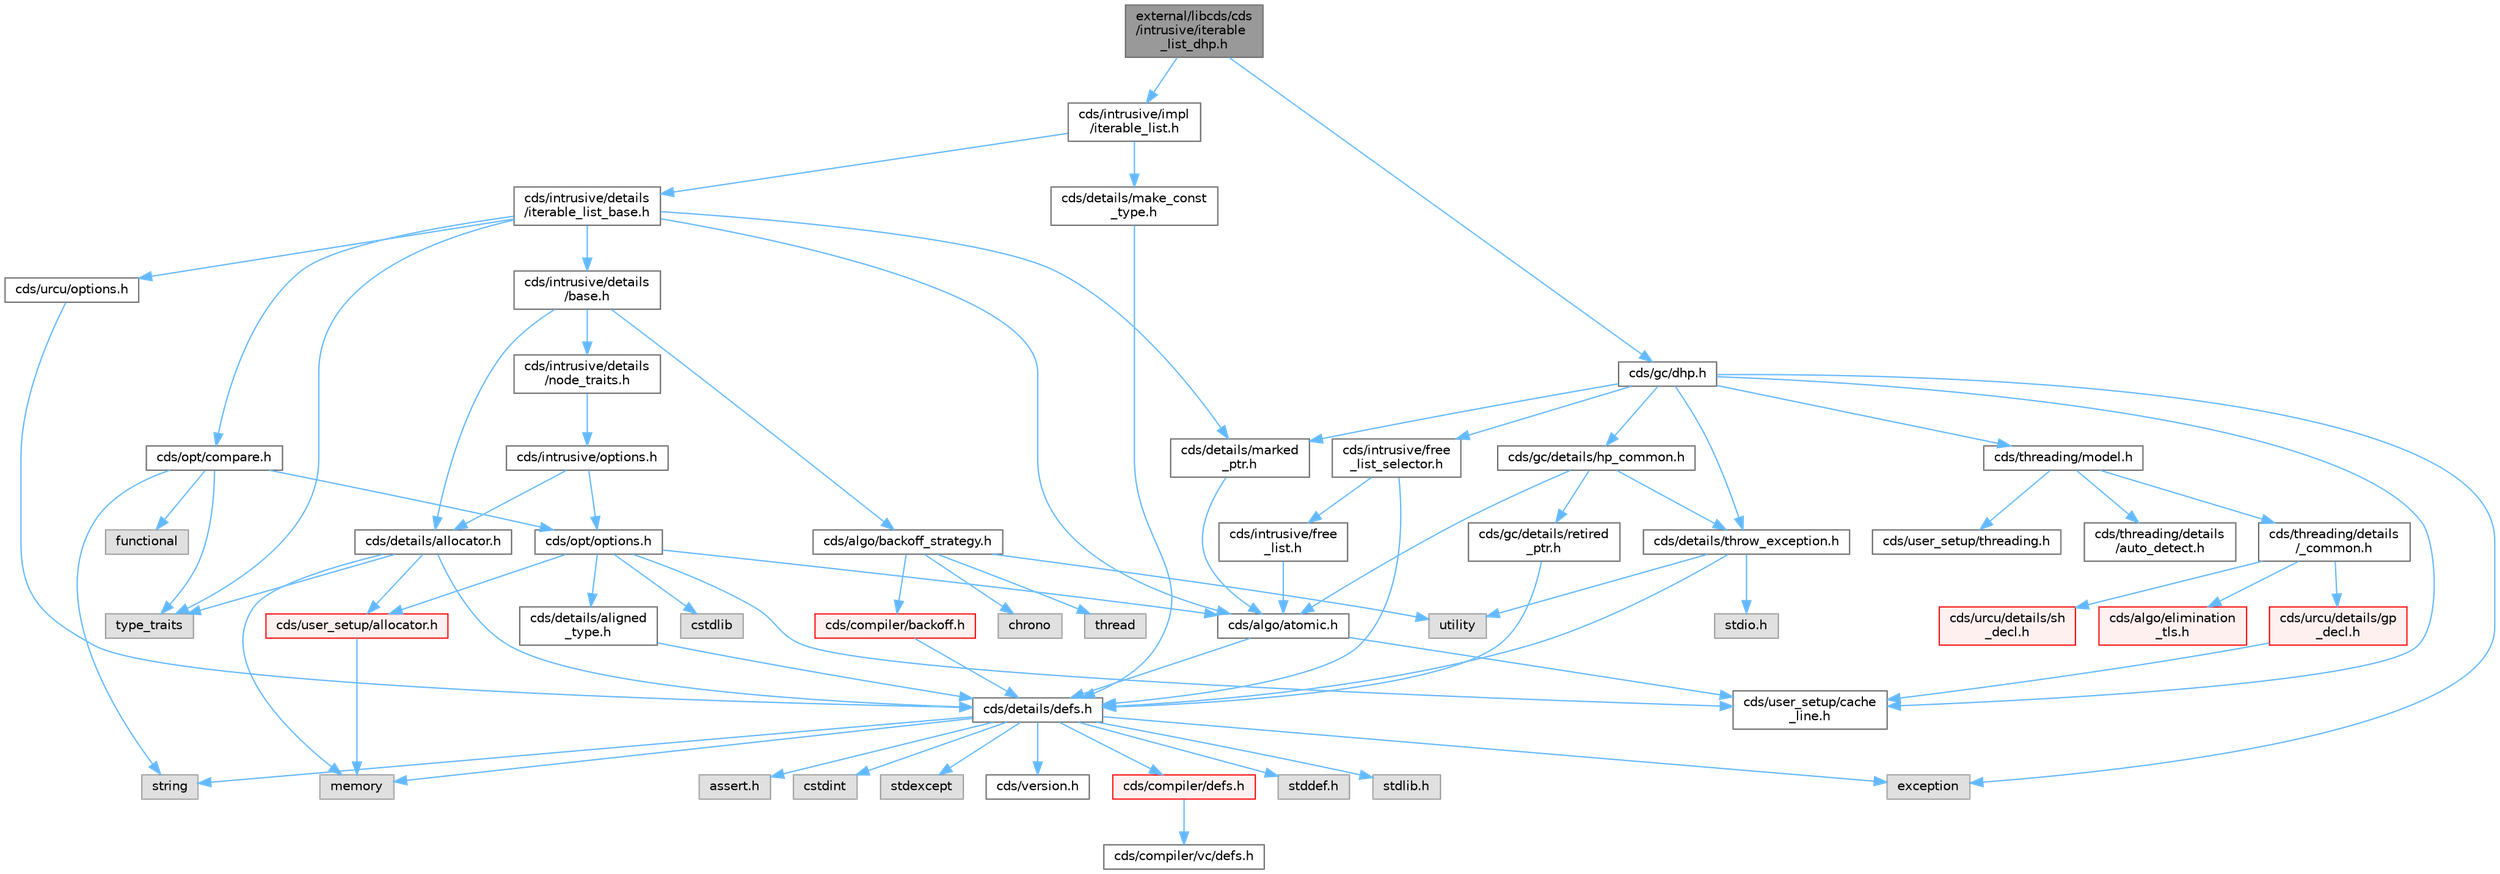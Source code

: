 digraph "external/libcds/cds/intrusive/iterable_list_dhp.h"
{
 // LATEX_PDF_SIZE
  bgcolor="transparent";
  edge [fontname=Helvetica,fontsize=10,labelfontname=Helvetica,labelfontsize=10];
  node [fontname=Helvetica,fontsize=10,shape=box,height=0.2,width=0.4];
  Node1 [id="Node000001",label="external/libcds/cds\l/intrusive/iterable\l_list_dhp.h",height=0.2,width=0.4,color="gray40", fillcolor="grey60", style="filled", fontcolor="black",tooltip=" "];
  Node1 -> Node2 [id="edge1_Node000001_Node000002",color="steelblue1",style="solid",tooltip=" "];
  Node2 [id="Node000002",label="cds/intrusive/impl\l/iterable_list.h",height=0.2,width=0.4,color="grey40", fillcolor="white", style="filled",URL="$intrusive_2impl_2iterable__list_8h.html",tooltip=" "];
  Node2 -> Node3 [id="edge2_Node000002_Node000003",color="steelblue1",style="solid",tooltip=" "];
  Node3 [id="Node000003",label="cds/intrusive/details\l/iterable_list_base.h",height=0.2,width=0.4,color="grey40", fillcolor="white", style="filled",URL="$intrusive_2details_2iterable__list__base_8h.html",tooltip=" "];
  Node3 -> Node4 [id="edge3_Node000003_Node000004",color="steelblue1",style="solid",tooltip=" "];
  Node4 [id="Node000004",label="type_traits",height=0.2,width=0.4,color="grey60", fillcolor="#E0E0E0", style="filled",tooltip=" "];
  Node3 -> Node5 [id="edge4_Node000003_Node000005",color="steelblue1",style="solid",tooltip=" "];
  Node5 [id="Node000005",label="cds/intrusive/details\l/base.h",height=0.2,width=0.4,color="grey40", fillcolor="white", style="filled",URL="$external_2libcds_2cds_2intrusive_2details_2base_8h.html",tooltip=" "];
  Node5 -> Node6 [id="edge5_Node000005_Node000006",color="steelblue1",style="solid",tooltip=" "];
  Node6 [id="Node000006",label="cds/intrusive/details\l/node_traits.h",height=0.2,width=0.4,color="grey40", fillcolor="white", style="filled",URL="$node__traits_8h.html",tooltip=" "];
  Node6 -> Node7 [id="edge6_Node000006_Node000007",color="steelblue1",style="solid",tooltip=" "];
  Node7 [id="Node000007",label="cds/intrusive/options.h",height=0.2,width=0.4,color="grey40", fillcolor="white", style="filled",URL="$intrusive_2options_8h.html",tooltip=" "];
  Node7 -> Node8 [id="edge7_Node000007_Node000008",color="steelblue1",style="solid",tooltip=" "];
  Node8 [id="Node000008",label="cds/opt/options.h",height=0.2,width=0.4,color="grey40", fillcolor="white", style="filled",URL="$opt_2options_8h.html",tooltip=" "];
  Node8 -> Node9 [id="edge8_Node000008_Node000009",color="steelblue1",style="solid",tooltip=" "];
  Node9 [id="Node000009",label="cstdlib",height=0.2,width=0.4,color="grey60", fillcolor="#E0E0E0", style="filled",tooltip=" "];
  Node8 -> Node10 [id="edge9_Node000008_Node000010",color="steelblue1",style="solid",tooltip=" "];
  Node10 [id="Node000010",label="cds/details/aligned\l_type.h",height=0.2,width=0.4,color="grey40", fillcolor="white", style="filled",URL="$aligned__type_8h.html",tooltip=" "];
  Node10 -> Node11 [id="edge10_Node000010_Node000011",color="steelblue1",style="solid",tooltip=" "];
  Node11 [id="Node000011",label="cds/details/defs.h",height=0.2,width=0.4,color="grey40", fillcolor="white", style="filled",URL="$details_2defs_8h.html",tooltip=" "];
  Node11 -> Node12 [id="edge11_Node000011_Node000012",color="steelblue1",style="solid",tooltip=" "];
  Node12 [id="Node000012",label="stddef.h",height=0.2,width=0.4,color="grey60", fillcolor="#E0E0E0", style="filled",tooltip=" "];
  Node11 -> Node13 [id="edge12_Node000011_Node000013",color="steelblue1",style="solid",tooltip=" "];
  Node13 [id="Node000013",label="stdlib.h",height=0.2,width=0.4,color="grey60", fillcolor="#E0E0E0", style="filled",tooltip=" "];
  Node11 -> Node14 [id="edge13_Node000011_Node000014",color="steelblue1",style="solid",tooltip=" "];
  Node14 [id="Node000014",label="assert.h",height=0.2,width=0.4,color="grey60", fillcolor="#E0E0E0", style="filled",tooltip=" "];
  Node11 -> Node15 [id="edge14_Node000011_Node000015",color="steelblue1",style="solid",tooltip=" "];
  Node15 [id="Node000015",label="cstdint",height=0.2,width=0.4,color="grey60", fillcolor="#E0E0E0", style="filled",tooltip=" "];
  Node11 -> Node16 [id="edge15_Node000011_Node000016",color="steelblue1",style="solid",tooltip=" "];
  Node16 [id="Node000016",label="exception",height=0.2,width=0.4,color="grey60", fillcolor="#E0E0E0", style="filled",tooltip=" "];
  Node11 -> Node17 [id="edge16_Node000011_Node000017",color="steelblue1",style="solid",tooltip=" "];
  Node17 [id="Node000017",label="stdexcept",height=0.2,width=0.4,color="grey60", fillcolor="#E0E0E0", style="filled",tooltip=" "];
  Node11 -> Node18 [id="edge17_Node000011_Node000018",color="steelblue1",style="solid",tooltip=" "];
  Node18 [id="Node000018",label="string",height=0.2,width=0.4,color="grey60", fillcolor="#E0E0E0", style="filled",tooltip=" "];
  Node11 -> Node19 [id="edge18_Node000011_Node000019",color="steelblue1",style="solid",tooltip=" "];
  Node19 [id="Node000019",label="memory",height=0.2,width=0.4,color="grey60", fillcolor="#E0E0E0", style="filled",tooltip=" "];
  Node11 -> Node20 [id="edge19_Node000011_Node000020",color="steelblue1",style="solid",tooltip=" "];
  Node20 [id="Node000020",label="cds/version.h",height=0.2,width=0.4,color="grey40", fillcolor="white", style="filled",URL="$external_2libcds_2cds_2version_8h.html",tooltip=" "];
  Node11 -> Node21 [id="edge20_Node000011_Node000021",color="steelblue1",style="solid",tooltip=" "];
  Node21 [id="Node000021",label="cds/compiler/defs.h",height=0.2,width=0.4,color="red", fillcolor="#FFF0F0", style="filled",URL="$compiler_2defs_8h.html",tooltip=" "];
  Node21 -> Node22 [id="edge21_Node000021_Node000022",color="steelblue1",style="solid",tooltip=" "];
  Node22 [id="Node000022",label="cds/compiler/vc/defs.h",height=0.2,width=0.4,color="grey40", fillcolor="white", style="filled",URL="$compiler_2vc_2defs_8h.html",tooltip=" "];
  Node8 -> Node24 [id="edge22_Node000008_Node000024",color="steelblue1",style="solid",tooltip=" "];
  Node24 [id="Node000024",label="cds/user_setup/allocator.h",height=0.2,width=0.4,color="red", fillcolor="#FFF0F0", style="filled",URL="$external_2libcds_2cds_2user__setup_2allocator_8h.html",tooltip="Default implementation of allocator classes."];
  Node24 -> Node19 [id="edge23_Node000024_Node000019",color="steelblue1",style="solid",tooltip=" "];
  Node8 -> Node39 [id="edge24_Node000008_Node000039",color="steelblue1",style="solid",tooltip=" "];
  Node39 [id="Node000039",label="cds/user_setup/cache\l_line.h",height=0.2,width=0.4,color="grey40", fillcolor="white", style="filled",URL="$cache__line_8h.html",tooltip="Cache-line size definition"];
  Node8 -> Node40 [id="edge25_Node000008_Node000040",color="steelblue1",style="solid",tooltip=" "];
  Node40 [id="Node000040",label="cds/algo/atomic.h",height=0.2,width=0.4,color="grey40", fillcolor="white", style="filled",URL="$external_2libcds_2cds_2algo_2atomic_8h.html",tooltip=" "];
  Node40 -> Node11 [id="edge26_Node000040_Node000011",color="steelblue1",style="solid",tooltip=" "];
  Node40 -> Node39 [id="edge27_Node000040_Node000039",color="steelblue1",style="solid",tooltip=" "];
  Node7 -> Node41 [id="edge28_Node000007_Node000041",color="steelblue1",style="solid",tooltip=" "];
  Node41 [id="Node000041",label="cds/details/allocator.h",height=0.2,width=0.4,color="grey40", fillcolor="white", style="filled",URL="$external_2libcds_2cds_2details_2allocator_8h.html",tooltip=" "];
  Node41 -> Node4 [id="edge29_Node000041_Node000004",color="steelblue1",style="solid",tooltip=" "];
  Node41 -> Node19 [id="edge30_Node000041_Node000019",color="steelblue1",style="solid",tooltip=" "];
  Node41 -> Node11 [id="edge31_Node000041_Node000011",color="steelblue1",style="solid",tooltip=" "];
  Node41 -> Node24 [id="edge32_Node000041_Node000024",color="steelblue1",style="solid",tooltip=" "];
  Node5 -> Node41 [id="edge33_Node000005_Node000041",color="steelblue1",style="solid",tooltip=" "];
  Node5 -> Node42 [id="edge34_Node000005_Node000042",color="steelblue1",style="solid",tooltip=" "];
  Node42 [id="Node000042",label="cds/algo/backoff_strategy.h",height=0.2,width=0.4,color="grey40", fillcolor="white", style="filled",URL="$backoff__strategy_8h.html",tooltip=" "];
  Node42 -> Node38 [id="edge35_Node000042_Node000038",color="steelblue1",style="solid",tooltip=" "];
  Node38 [id="Node000038",label="utility",height=0.2,width=0.4,color="grey60", fillcolor="#E0E0E0", style="filled",tooltip=" "];
  Node42 -> Node34 [id="edge36_Node000042_Node000034",color="steelblue1",style="solid",tooltip=" "];
  Node34 [id="Node000034",label="thread",height=0.2,width=0.4,color="grey60", fillcolor="#E0E0E0", style="filled",tooltip=" "];
  Node42 -> Node43 [id="edge37_Node000042_Node000043",color="steelblue1",style="solid",tooltip=" "];
  Node43 [id="Node000043",label="chrono",height=0.2,width=0.4,color="grey60", fillcolor="#E0E0E0", style="filled",tooltip=" "];
  Node42 -> Node44 [id="edge38_Node000042_Node000044",color="steelblue1",style="solid",tooltip=" "];
  Node44 [id="Node000044",label="cds/compiler/backoff.h",height=0.2,width=0.4,color="red", fillcolor="#FFF0F0", style="filled",URL="$backoff_8h.html",tooltip=" "];
  Node44 -> Node11 [id="edge39_Node000044_Node000011",color="steelblue1",style="solid",tooltip=" "];
  Node3 -> Node46 [id="edge40_Node000003_Node000046",color="steelblue1",style="solid",tooltip=" "];
  Node46 [id="Node000046",label="cds/opt/compare.h",height=0.2,width=0.4,color="grey40", fillcolor="white", style="filled",URL="$external_2libcds_2cds_2opt_2compare_8h.html",tooltip=" "];
  Node46 -> Node4 [id="edge41_Node000046_Node000004",color="steelblue1",style="solid",tooltip=" "];
  Node46 -> Node47 [id="edge42_Node000046_Node000047",color="steelblue1",style="solid",tooltip=" "];
  Node47 [id="Node000047",label="functional",height=0.2,width=0.4,color="grey60", fillcolor="#E0E0E0", style="filled",tooltip=" "];
  Node46 -> Node18 [id="edge43_Node000046_Node000018",color="steelblue1",style="solid",tooltip=" "];
  Node46 -> Node8 [id="edge44_Node000046_Node000008",color="steelblue1",style="solid",tooltip=" "];
  Node3 -> Node40 [id="edge45_Node000003_Node000040",color="steelblue1",style="solid",tooltip=" "];
  Node3 -> Node48 [id="edge46_Node000003_Node000048",color="steelblue1",style="solid",tooltip=" "];
  Node48 [id="Node000048",label="cds/details/marked\l_ptr.h",height=0.2,width=0.4,color="grey40", fillcolor="white", style="filled",URL="$marked__ptr_8h.html",tooltip=" "];
  Node48 -> Node40 [id="edge47_Node000048_Node000040",color="steelblue1",style="solid",tooltip=" "];
  Node3 -> Node49 [id="edge48_Node000003_Node000049",color="steelblue1",style="solid",tooltip=" "];
  Node49 [id="Node000049",label="cds/urcu/options.h",height=0.2,width=0.4,color="grey40", fillcolor="white", style="filled",URL="$urcu_2options_8h.html",tooltip=" "];
  Node49 -> Node11 [id="edge49_Node000049_Node000011",color="steelblue1",style="solid",tooltip=" "];
  Node2 -> Node50 [id="edge50_Node000002_Node000050",color="steelblue1",style="solid",tooltip=" "];
  Node50 [id="Node000050",label="cds/details/make_const\l_type.h",height=0.2,width=0.4,color="grey40", fillcolor="white", style="filled",URL="$make__const__type_8h.html",tooltip=" "];
  Node50 -> Node11 [id="edge51_Node000050_Node000011",color="steelblue1",style="solid",tooltip=" "];
  Node1 -> Node51 [id="edge52_Node000001_Node000051",color="steelblue1",style="solid",tooltip=" "];
  Node51 [id="Node000051",label="cds/gc/dhp.h",height=0.2,width=0.4,color="grey40", fillcolor="white", style="filled",URL="$dhp_8h.html",tooltip=" "];
  Node51 -> Node16 [id="edge53_Node000051_Node000016",color="steelblue1",style="solid",tooltip=" "];
  Node51 -> Node52 [id="edge54_Node000051_Node000052",color="steelblue1",style="solid",tooltip=" "];
  Node52 [id="Node000052",label="cds/gc/details/hp_common.h",height=0.2,width=0.4,color="grey40", fillcolor="white", style="filled",URL="$hp__common_8h.html",tooltip=" "];
  Node52 -> Node40 [id="edge55_Node000052_Node000040",color="steelblue1",style="solid",tooltip=" "];
  Node52 -> Node53 [id="edge56_Node000052_Node000053",color="steelblue1",style="solid",tooltip=" "];
  Node53 [id="Node000053",label="cds/gc/details/retired\l_ptr.h",height=0.2,width=0.4,color="grey40", fillcolor="white", style="filled",URL="$retired__ptr_8h.html",tooltip=" "];
  Node53 -> Node11 [id="edge57_Node000053_Node000011",color="steelblue1",style="solid",tooltip=" "];
  Node52 -> Node36 [id="edge58_Node000052_Node000036",color="steelblue1",style="solid",tooltip=" "];
  Node36 [id="Node000036",label="cds/details/throw_exception.h",height=0.2,width=0.4,color="grey40", fillcolor="white", style="filled",URL="$throw__exception_8h.html",tooltip=" "];
  Node36 -> Node11 [id="edge59_Node000036_Node000011",color="steelblue1",style="solid",tooltip=" "];
  Node36 -> Node37 [id="edge60_Node000036_Node000037",color="steelblue1",style="solid",tooltip=" "];
  Node37 [id="Node000037",label="stdio.h",height=0.2,width=0.4,color="grey60", fillcolor="#E0E0E0", style="filled",tooltip=" "];
  Node36 -> Node38 [id="edge61_Node000036_Node000038",color="steelblue1",style="solid",tooltip=" "];
  Node51 -> Node54 [id="edge62_Node000051_Node000054",color="steelblue1",style="solid",tooltip=" "];
  Node54 [id="Node000054",label="cds/threading/model.h",height=0.2,width=0.4,color="grey40", fillcolor="white", style="filled",URL="$model_8h.html",tooltip=" "];
  Node54 -> Node55 [id="edge63_Node000054_Node000055",color="steelblue1",style="solid",tooltip=" "];
  Node55 [id="Node000055",label="cds/threading/details\l/_common.h",height=0.2,width=0.4,color="grey40", fillcolor="white", style="filled",URL="$__common_8h.html",tooltip=" "];
  Node55 -> Node56 [id="edge64_Node000055_Node000056",color="steelblue1",style="solid",tooltip=" "];
  Node56 [id="Node000056",label="cds/urcu/details/gp\l_decl.h",height=0.2,width=0.4,color="red", fillcolor="#FFF0F0", style="filled",URL="$gp__decl_8h.html",tooltip=" "];
  Node56 -> Node39 [id="edge65_Node000056_Node000039",color="steelblue1",style="solid",tooltip=" "];
  Node55 -> Node61 [id="edge66_Node000055_Node000061",color="steelblue1",style="solid",tooltip=" "];
  Node61 [id="Node000061",label="cds/urcu/details/sh\l_decl.h",height=0.2,width=0.4,color="red", fillcolor="#FFF0F0", style="filled",URL="$sh__decl_8h.html",tooltip=" "];
  Node55 -> Node62 [id="edge67_Node000055_Node000062",color="steelblue1",style="solid",tooltip=" "];
  Node62 [id="Node000062",label="cds/algo/elimination\l_tls.h",height=0.2,width=0.4,color="red", fillcolor="#FFF0F0", style="filled",URL="$elimination__tls_8h.html",tooltip=" "];
  Node54 -> Node64 [id="edge68_Node000054_Node000064",color="steelblue1",style="solid",tooltip=" "];
  Node64 [id="Node000064",label="cds/user_setup/threading.h",height=0.2,width=0.4,color="grey40", fillcolor="white", style="filled",URL="$external_2libcds_2cds_2user__setup_2threading_8h.html",tooltip=" "];
  Node54 -> Node65 [id="edge69_Node000054_Node000065",color="steelblue1",style="solid",tooltip=" "];
  Node65 [id="Node000065",label="cds/threading/details\l/auto_detect.h",height=0.2,width=0.4,color="grey40", fillcolor="white", style="filled",URL="$auto__detect_8h.html",tooltip=" "];
  Node51 -> Node66 [id="edge70_Node000051_Node000066",color="steelblue1",style="solid",tooltip=" "];
  Node66 [id="Node000066",label="cds/intrusive/free\l_list_selector.h",height=0.2,width=0.4,color="grey40", fillcolor="white", style="filled",URL="$free__list__selector_8h.html",tooltip=" "];
  Node66 -> Node11 [id="edge71_Node000066_Node000011",color="steelblue1",style="solid",tooltip=" "];
  Node66 -> Node67 [id="edge72_Node000066_Node000067",color="steelblue1",style="solid",tooltip=" "];
  Node67 [id="Node000067",label="cds/intrusive/free\l_list.h",height=0.2,width=0.4,color="grey40", fillcolor="white", style="filled",URL="$free__list_8h.html",tooltip=" "];
  Node67 -> Node40 [id="edge73_Node000067_Node000040",color="steelblue1",style="solid",tooltip=" "];
  Node51 -> Node36 [id="edge74_Node000051_Node000036",color="steelblue1",style="solid",tooltip=" "];
  Node51 -> Node48 [id="edge75_Node000051_Node000048",color="steelblue1",style="solid",tooltip=" "];
  Node51 -> Node39 [id="edge76_Node000051_Node000039",color="steelblue1",style="solid",tooltip=" "];
}

